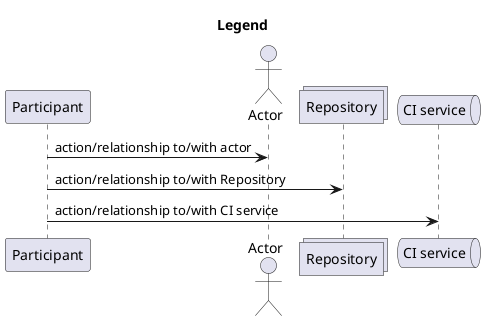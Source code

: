 @startuml
title Legend
participant Participant as Foo
actor       Actor       as actor
' database    Database    as db
collections Repository as repo
queue       "CI service"       as ci
Foo -> actor : action/relationship to/with actor
' Foo -> db : action/relationship to/with database
Foo -> repo : action/relationship to/with Repository
Foo -> ci: action/relationship to/with CI service
@enduml
